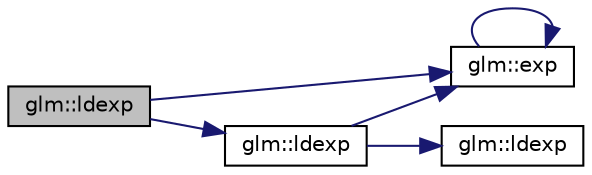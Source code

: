 digraph "glm::ldexp"
{
 // LATEX_PDF_SIZE
  edge [fontname="Helvetica",fontsize="10",labelfontname="Helvetica",labelfontsize="10"];
  node [fontname="Helvetica",fontsize="10",shape=record];
  rankdir="LR";
  Node1 [label="glm::ldexp",height=0.2,width=0.4,color="black", fillcolor="grey75", style="filled", fontcolor="black",tooltip=" "];
  Node1 -> Node2 [color="midnightblue",fontsize="10",style="solid",fontname="Helvetica"];
  Node2 [label="glm::exp",height=0.2,width=0.4,color="black", fillcolor="white", style="filled",URL="$group__core__func__exponential.html#ga25e54a7f44fc49ec6ac6ffc7675cf04a",tooltip=" "];
  Node2 -> Node2 [color="midnightblue",fontsize="10",style="solid",fontname="Helvetica"];
  Node1 -> Node3 [color="midnightblue",fontsize="10",style="solid",fontname="Helvetica"];
  Node3 [label="glm::ldexp",height=0.2,width=0.4,color="black", fillcolor="white", style="filled",URL="$namespaceglm.html#a50fbbebff2e110062eafca8839cb5d37",tooltip=" "];
  Node3 -> Node2 [color="midnightblue",fontsize="10",style="solid",fontname="Helvetica"];
  Node3 -> Node4 [color="midnightblue",fontsize="10",style="solid",fontname="Helvetica"];
  Node4 [label="glm::ldexp",height=0.2,width=0.4,color="black", fillcolor="white", style="filled",URL="$group__core__func__common.html#ga52e319d7289b849ec92055abd4830533",tooltip=" "];
}
